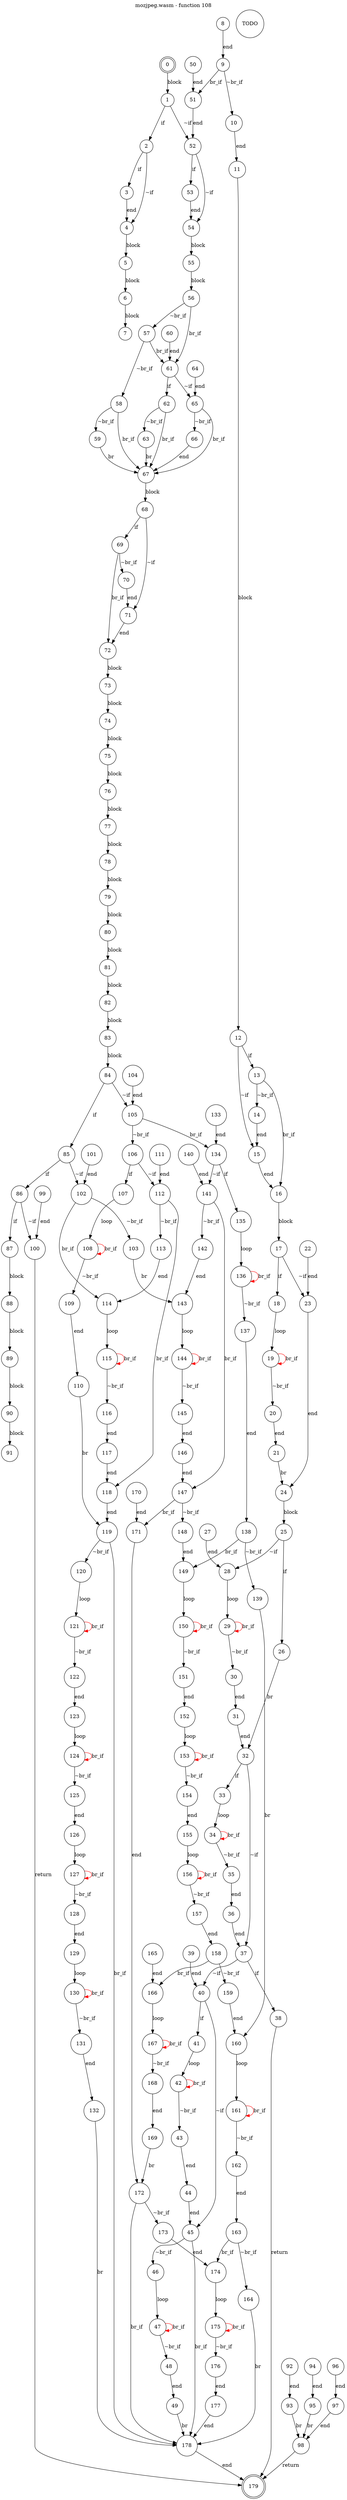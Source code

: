 digraph finite_state_machine {
    label = "mozjpeg.wasm - function 108"
    labelloc =  t
    labelfontsize = 16
    labelfontcolor = black
    labelfontname = "Helvetica"
    node [shape = doublecircle]; 0 179;
    node [shape = circle];
    0 -> 1[label = "block"];
    1 -> 2[label = "if"];
    1 -> 52[label = "~if"];
    2 -> 3[label = "if"];
    2 -> 4[label = "~if"];
    3 -> 4[label = "end"];
    4 -> 5[label = "block"];
    5 -> 6[label = "block"];
    6 -> 7[label = "block"];
TODO
    8 -> 9[label = "end"];
    9 -> 10[label = "~br_if"];
    9 -> 51[label = "br_if"];
    10 -> 11[label = "end"];
    11 -> 12[label = "block"];
    12 -> 13[label = "if"];
    12 -> 15[label = "~if"];
    13 -> 14[label = "~br_if"];
    13 -> 16[label = "br_if"];
    14 -> 15[label = "end"];
    15 -> 16[label = "end"];
    16 -> 17[label = "block"];
    17 -> 18[label = "if"];
    17 -> 23[label = "~if"];
    18 -> 19[label = "loop"];
    19 -> 20[label = "~br_if"];
    19 -> 19[color="red" label = "br_if"];
    20 -> 21[label = "end"];
    21 -> 24[label = "br"];
    22 -> 23[label = "end"];
    23 -> 24[label = "end"];
    24 -> 25[label = "block"];
    25 -> 26[label = "if"];
    25 -> 28[label = "~if"];
    26 -> 32[label = "br"];
    27 -> 28[label = "end"];
    28 -> 29[label = "loop"];
    29 -> 30[label = "~br_if"];
    29 -> 29[color="red" label = "br_if"];
    30 -> 31[label = "end"];
    31 -> 32[label = "end"];
    32 -> 33[label = "if"];
    32 -> 37[label = "~if"];
    33 -> 34[label = "loop"];
    34 -> 35[label = "~br_if"];
    34 -> 34[color="red" label = "br_if"];
    35 -> 36[label = "end"];
    36 -> 37[label = "end"];
    37 -> 38[label = "if"];
    37 -> 40[label = "~if"];
    38 -> 179[label = "return"];
    39 -> 40[label = "end"];
    40 -> 41[label = "if"];
    40 -> 45[label = "~if"];
    41 -> 42[label = "loop"];
    42 -> 43[label = "~br_if"];
    42 -> 42[color="red" label = "br_if"];
    43 -> 44[label = "end"];
    44 -> 45[label = "end"];
    45 -> 46[label = "~br_if"];
    45 -> 178[label = "br_if"];
    46 -> 47[label = "loop"];
    47 -> 48[label = "~br_if"];
    47 -> 47[color="red" label = "br_if"];
    48 -> 49[label = "end"];
    49 -> 178[label = "br"];
    50 -> 51[label = "end"];
    51 -> 52[label = "end"];
    52 -> 53[label = "if"];
    52 -> 54[label = "~if"];
    53 -> 54[label = "end"];
    54 -> 55[label = "block"];
    55 -> 56[label = "block"];
    56 -> 57[label = "~br_if"];
    56 -> 61[label = "br_if"];
    57 -> 58[label = "~br_if"];
    57 -> 61[label = "br_if"];
    58 -> 59[label = "~br_if"];
    58 -> 67[label = "br_if"];
    59 -> 67[label = "br"];
    60 -> 61[label = "end"];
    61 -> 62[label = "if"];
    61 -> 65[label = "~if"];
    62 -> 63[label = "~br_if"];
    62 -> 67[label = "br_if"];
    63 -> 67[label = "br"];
    64 -> 65[label = "end"];
    65 -> 66[label = "~br_if"];
    65 -> 67[label = "br_if"];
    66 -> 67[label = "end"];
    67 -> 68[label = "block"];
    68 -> 69[label = "if"];
    68 -> 71[label = "~if"];
    69 -> 70[label = "~br_if"];
    69 -> 72[label = "br_if"];
    70 -> 71[label = "end"];
    71 -> 72[label = "end"];
    72 -> 73[label = "block"];
    73 -> 74[label = "block"];
    74 -> 75[label = "block"];
    75 -> 76[label = "block"];
    76 -> 77[label = "block"];
    77 -> 78[label = "block"];
    78 -> 79[label = "block"];
    79 -> 80[label = "block"];
    80 -> 81[label = "block"];
    81 -> 82[label = "block"];
    82 -> 83[label = "block"];
    83 -> 84[label = "block"];
    84 -> 85[label = "if"];
    84 -> 105[label = "~if"];
    85 -> 86[label = "if"];
    85 -> 102[label = "~if"];
    86 -> 87[label = "if"];
    86 -> 100[label = "~if"];
    87 -> 88[label = "block"];
    88 -> 89[label = "block"];
    89 -> 90[label = "block"];
    90 -> 91[label = "block"];
TODO
    92 -> 93[label = "end"];
    93 -> 98[label = "br"];
    94 -> 95[label = "end"];
    95 -> 98[label = "br"];
    96 -> 97[label = "end"];
    97 -> 98[label = "end"];
    98 -> 179[label = "return"];
    99 -> 100[label = "end"];
    100 -> 179[label = "return"];
    101 -> 102[label = "end"];
    102 -> 103[label = "~br_if"];
    102 -> 114[label = "br_if"];
    103 -> 143[label = "br"];
    104 -> 105[label = "end"];
    105 -> 106[label = "~br_if"];
    105 -> 134[label = "br_if"];
    106 -> 107[label = "if"];
    106 -> 112[label = "~if"];
    107 -> 108[label = "loop"];
    108 -> 109[label = "~br_if"];
    108 -> 108[color="red" label = "br_if"];
    109 -> 110[label = "end"];
    110 -> 119[label = "br"];
    111 -> 112[label = "end"];
    112 -> 113[label = "~br_if"];
    112 -> 118[label = "br_if"];
    113 -> 114[label = "end"];
    114 -> 115[label = "loop"];
    115 -> 116[label = "~br_if"];
    115 -> 115[color="red" label = "br_if"];
    116 -> 117[label = "end"];
    117 -> 118[label = "end"];
    118 -> 119[label = "end"];
    119 -> 120[label = "~br_if"];
    119 -> 178[label = "br_if"];
    120 -> 121[label = "loop"];
    121 -> 122[label = "~br_if"];
    121 -> 121[color="red" label = "br_if"];
    122 -> 123[label = "end"];
    123 -> 124[label = "loop"];
    124 -> 125[label = "~br_if"];
    124 -> 124[color="red" label = "br_if"];
    125 -> 126[label = "end"];
    126 -> 127[label = "loop"];
    127 -> 128[label = "~br_if"];
    127 -> 127[color="red" label = "br_if"];
    128 -> 129[label = "end"];
    129 -> 130[label = "loop"];
    130 -> 131[label = "~br_if"];
    130 -> 130[color="red" label = "br_if"];
    131 -> 132[label = "end"];
    132 -> 178[label = "br"];
    133 -> 134[label = "end"];
    134 -> 135[label = "if"];
    134 -> 141[label = "~if"];
    135 -> 136[label = "loop"];
    136 -> 137[label = "~br_if"];
    136 -> 136[color="red" label = "br_if"];
    137 -> 138[label = "end"];
    138 -> 139[label = "~br_if"];
    138 -> 149[label = "br_if"];
    139 -> 160[label = "br"];
    140 -> 141[label = "end"];
    141 -> 142[label = "~br_if"];
    141 -> 147[label = "br_if"];
    142 -> 143[label = "end"];
    143 -> 144[label = "loop"];
    144 -> 145[label = "~br_if"];
    144 -> 144[color="red" label = "br_if"];
    145 -> 146[label = "end"];
    146 -> 147[label = "end"];
    147 -> 148[label = "~br_if"];
    147 -> 171[label = "br_if"];
    148 -> 149[label = "end"];
    149 -> 150[label = "loop"];
    150 -> 151[label = "~br_if"];
    150 -> 150[color="red" label = "br_if"];
    151 -> 152[label = "end"];
    152 -> 153[label = "loop"];
    153 -> 154[label = "~br_if"];
    153 -> 153[color="red" label = "br_if"];
    154 -> 155[label = "end"];
    155 -> 156[label = "loop"];
    156 -> 157[label = "~br_if"];
    156 -> 156[color="red" label = "br_if"];
    157 -> 158[label = "end"];
    158 -> 159[label = "~br_if"];
    158 -> 166[label = "br_if"];
    159 -> 160[label = "end"];
    160 -> 161[label = "loop"];
    161 -> 162[label = "~br_if"];
    161 -> 161[color="red" label = "br_if"];
    162 -> 163[label = "end"];
    163 -> 164[label = "~br_if"];
    163 -> 174[label = "br_if"];
    164 -> 178[label = "br"];
    165 -> 166[label = "end"];
    166 -> 167[label = "loop"];
    167 -> 168[label = "~br_if"];
    167 -> 167[color="red" label = "br_if"];
    168 -> 169[label = "end"];
    169 -> 172[label = "br"];
    170 -> 171[label = "end"];
    171 -> 172[label = "end"];
    172 -> 173[label = "~br_if"];
    172 -> 178[label = "br_if"];
    173 -> 174[label = "end"];
    174 -> 175[label = "loop"];
    175 -> 176[label = "~br_if"];
    175 -> 175[color="red" label = "br_if"];
    176 -> 177[label = "end"];
    177 -> 178[label = "end"];
    178 -> 179[label = "end"];
}
